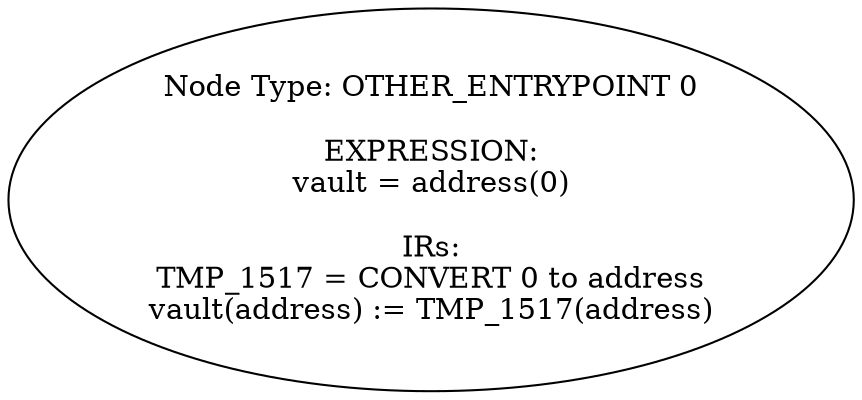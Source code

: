 digraph{
0[label="Node Type: OTHER_ENTRYPOINT 0

EXPRESSION:
vault = address(0)

IRs:
TMP_1517 = CONVERT 0 to address
vault(address) := TMP_1517(address)"];
}
